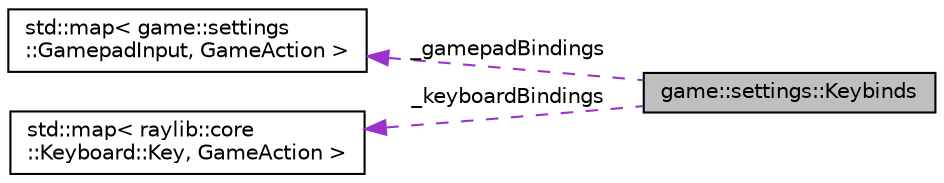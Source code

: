 digraph "game::settings::Keybinds"
{
 // LATEX_PDF_SIZE
  edge [fontname="Helvetica",fontsize="10",labelfontname="Helvetica",labelfontsize="10"];
  node [fontname="Helvetica",fontsize="10",shape=record];
  rankdir="LR";
  Node1 [label="game::settings::Keybinds",height=0.2,width=0.4,color="black", fillcolor="grey75", style="filled", fontcolor="black",tooltip="Bindings of keyboards/gamepad inputs to game actions."];
  Node2 -> Node1 [dir="back",color="darkorchid3",fontsize="10",style="dashed",label=" _gamepadBindings" ,fontname="Helvetica"];
  Node2 [label="std::map\< game::settings\l::GamepadInput, GameAction \>",height=0.2,width=0.4,color="black", fillcolor="white", style="filled",URL="/home/runner/work/Bomberman-Global-Offensive/Bomberman-Global-Offensive/doc/external/cppreference-doxygen-web.tag.xml$cpp/container/map.html",tooltip=" "];
  Node3 -> Node1 [dir="back",color="darkorchid3",fontsize="10",style="dashed",label=" _keyboardBindings" ,fontname="Helvetica"];
  Node3 [label="std::map\< raylib::core\l::Keyboard::Key, GameAction \>",height=0.2,width=0.4,color="black", fillcolor="white", style="filled",URL="/home/runner/work/Bomberman-Global-Offensive/Bomberman-Global-Offensive/doc/external/cppreference-doxygen-web.tag.xml$cpp/container/map.html",tooltip=" "];
}
